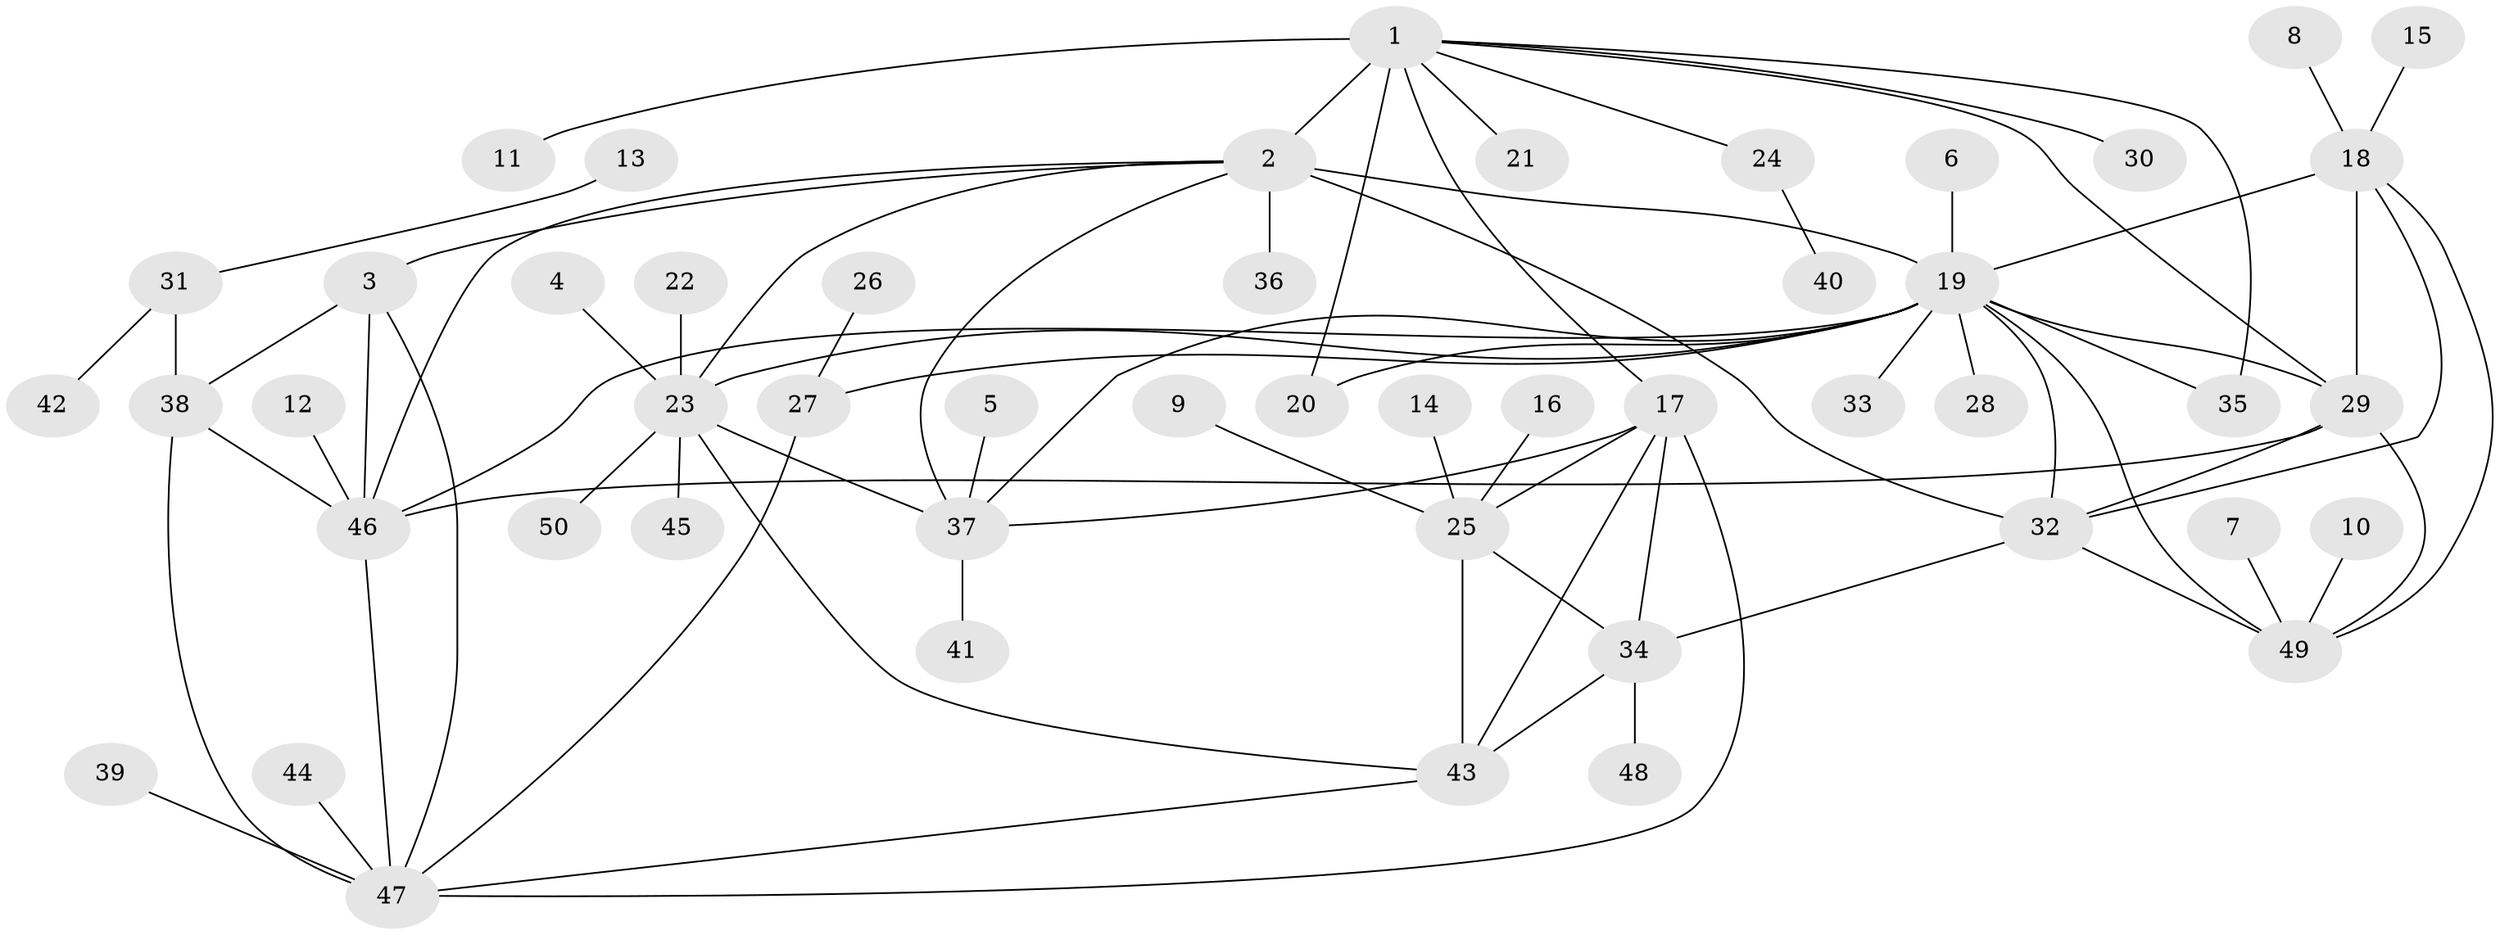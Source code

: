 // original degree distribution, {5: 0.04, 6: 0.05, 8: 0.06, 7: 0.05, 10: 0.01, 9: 0.03, 4: 0.03, 11: 0.01, 1: 0.52, 3: 0.05, 2: 0.15}
// Generated by graph-tools (version 1.1) at 2025/50/03/09/25 03:50:41]
// undirected, 50 vertices, 77 edges
graph export_dot {
graph [start="1"]
  node [color=gray90,style=filled];
  1;
  2;
  3;
  4;
  5;
  6;
  7;
  8;
  9;
  10;
  11;
  12;
  13;
  14;
  15;
  16;
  17;
  18;
  19;
  20;
  21;
  22;
  23;
  24;
  25;
  26;
  27;
  28;
  29;
  30;
  31;
  32;
  33;
  34;
  35;
  36;
  37;
  38;
  39;
  40;
  41;
  42;
  43;
  44;
  45;
  46;
  47;
  48;
  49;
  50;
  1 -- 2 [weight=4.0];
  1 -- 11 [weight=1.0];
  1 -- 17 [weight=1.0];
  1 -- 20 [weight=1.0];
  1 -- 21 [weight=1.0];
  1 -- 24 [weight=1.0];
  1 -- 29 [weight=1.0];
  1 -- 30 [weight=1.0];
  1 -- 35 [weight=1.0];
  2 -- 3 [weight=1.0];
  2 -- 19 [weight=2.0];
  2 -- 23 [weight=2.0];
  2 -- 32 [weight=1.0];
  2 -- 36 [weight=1.0];
  2 -- 37 [weight=2.0];
  2 -- 46 [weight=1.0];
  3 -- 38 [weight=2.0];
  3 -- 46 [weight=1.0];
  3 -- 47 [weight=1.0];
  4 -- 23 [weight=1.0];
  5 -- 37 [weight=1.0];
  6 -- 19 [weight=1.0];
  7 -- 49 [weight=1.0];
  8 -- 18 [weight=1.0];
  9 -- 25 [weight=1.0];
  10 -- 49 [weight=1.0];
  12 -- 46 [weight=1.0];
  13 -- 31 [weight=1.0];
  14 -- 25 [weight=1.0];
  15 -- 18 [weight=1.0];
  16 -- 25 [weight=1.0];
  17 -- 25 [weight=2.0];
  17 -- 34 [weight=1.0];
  17 -- 37 [weight=1.0];
  17 -- 43 [weight=1.0];
  17 -- 47 [weight=1.0];
  18 -- 19 [weight=2.0];
  18 -- 29 [weight=1.0];
  18 -- 32 [weight=1.0];
  18 -- 49 [weight=1.0];
  19 -- 20 [weight=1.0];
  19 -- 23 [weight=1.0];
  19 -- 27 [weight=1.0];
  19 -- 28 [weight=2.0];
  19 -- 29 [weight=1.0];
  19 -- 32 [weight=1.0];
  19 -- 33 [weight=1.0];
  19 -- 35 [weight=1.0];
  19 -- 37 [weight=1.0];
  19 -- 46 [weight=1.0];
  19 -- 49 [weight=1.0];
  22 -- 23 [weight=1.0];
  23 -- 37 [weight=1.0];
  23 -- 43 [weight=1.0];
  23 -- 45 [weight=1.0];
  23 -- 50 [weight=1.0];
  24 -- 40 [weight=1.0];
  25 -- 34 [weight=2.0];
  25 -- 43 [weight=2.0];
  26 -- 27 [weight=1.0];
  27 -- 47 [weight=1.0];
  29 -- 32 [weight=1.0];
  29 -- 46 [weight=1.0];
  29 -- 49 [weight=1.0];
  31 -- 38 [weight=1.0];
  31 -- 42 [weight=1.0];
  32 -- 34 [weight=1.0];
  32 -- 49 [weight=1.0];
  34 -- 43 [weight=1.0];
  34 -- 48 [weight=1.0];
  37 -- 41 [weight=1.0];
  38 -- 46 [weight=2.0];
  38 -- 47 [weight=2.0];
  39 -- 47 [weight=1.0];
  43 -- 47 [weight=1.0];
  44 -- 47 [weight=1.0];
  46 -- 47 [weight=1.0];
}
